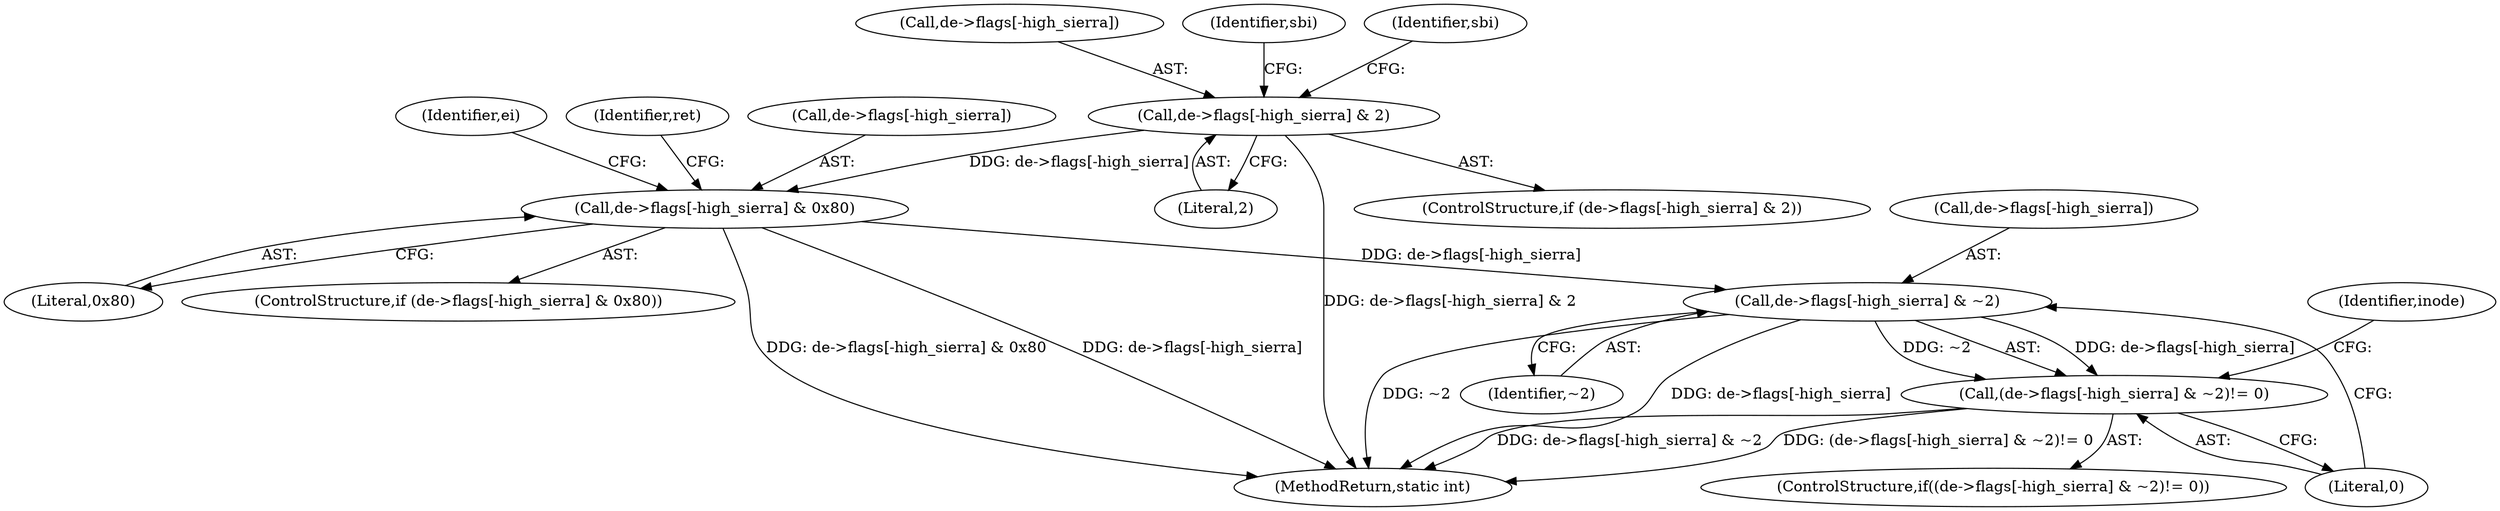 digraph "0_linux_410dd3cf4c9b36f27ed4542ee18b1af5e68645a4_0@pointer" {
"1000280" [label="(Call,de->flags[-high_sierra] & 2)"];
"1000398" [label="(Call,de->flags[-high_sierra] & 0x80)"];
"1000472" [label="(Call,de->flags[-high_sierra] & ~2)"];
"1000471" [label="(Call,(de->flags[-high_sierra] & ~2)!= 0)"];
"1000424" [label="(Identifier,ei)"];
"1000405" [label="(Literal,0x80)"];
"1000281" [label="(Call,de->flags[-high_sierra])"];
"1000472" [label="(Call,de->flags[-high_sierra] & ~2)"];
"1000485" [label="(Identifier,inode)"];
"1000287" [label="(Literal,2)"];
"1000322" [label="(Identifier,sbi)"];
"1000727" [label="(MethodReturn,static int)"];
"1000470" [label="(ControlStructure,if((de->flags[-high_sierra] & ~2)!= 0))"];
"1000279" [label="(ControlStructure,if (de->flags[-high_sierra] & 2))"];
"1000473" [label="(Call,de->flags[-high_sierra])"];
"1000479" [label="(Identifier,~2)"];
"1000292" [label="(Identifier,sbi)"];
"1000398" [label="(Call,de->flags[-high_sierra] & 0x80)"];
"1000397" [label="(ControlStructure,if (de->flags[-high_sierra] & 0x80))"];
"1000408" [label="(Identifier,ret)"];
"1000471" [label="(Call,(de->flags[-high_sierra] & ~2)!= 0)"];
"1000399" [label="(Call,de->flags[-high_sierra])"];
"1000280" [label="(Call,de->flags[-high_sierra] & 2)"];
"1000480" [label="(Literal,0)"];
"1000280" -> "1000279"  [label="AST: "];
"1000280" -> "1000287"  [label="CFG: "];
"1000281" -> "1000280"  [label="AST: "];
"1000287" -> "1000280"  [label="AST: "];
"1000292" -> "1000280"  [label="CFG: "];
"1000322" -> "1000280"  [label="CFG: "];
"1000280" -> "1000727"  [label="DDG: de->flags[-high_sierra] & 2"];
"1000280" -> "1000398"  [label="DDG: de->flags[-high_sierra]"];
"1000398" -> "1000397"  [label="AST: "];
"1000398" -> "1000405"  [label="CFG: "];
"1000399" -> "1000398"  [label="AST: "];
"1000405" -> "1000398"  [label="AST: "];
"1000408" -> "1000398"  [label="CFG: "];
"1000424" -> "1000398"  [label="CFG: "];
"1000398" -> "1000727"  [label="DDG: de->flags[-high_sierra] & 0x80"];
"1000398" -> "1000727"  [label="DDG: de->flags[-high_sierra]"];
"1000398" -> "1000472"  [label="DDG: de->flags[-high_sierra]"];
"1000472" -> "1000471"  [label="AST: "];
"1000472" -> "1000479"  [label="CFG: "];
"1000473" -> "1000472"  [label="AST: "];
"1000479" -> "1000472"  [label="AST: "];
"1000480" -> "1000472"  [label="CFG: "];
"1000472" -> "1000727"  [label="DDG: ~2"];
"1000472" -> "1000727"  [label="DDG: de->flags[-high_sierra]"];
"1000472" -> "1000471"  [label="DDG: de->flags[-high_sierra]"];
"1000472" -> "1000471"  [label="DDG: ~2"];
"1000471" -> "1000470"  [label="AST: "];
"1000471" -> "1000480"  [label="CFG: "];
"1000480" -> "1000471"  [label="AST: "];
"1000485" -> "1000471"  [label="CFG: "];
"1000471" -> "1000727"  [label="DDG: de->flags[-high_sierra] & ~2"];
"1000471" -> "1000727"  [label="DDG: (de->flags[-high_sierra] & ~2)!= 0"];
}
